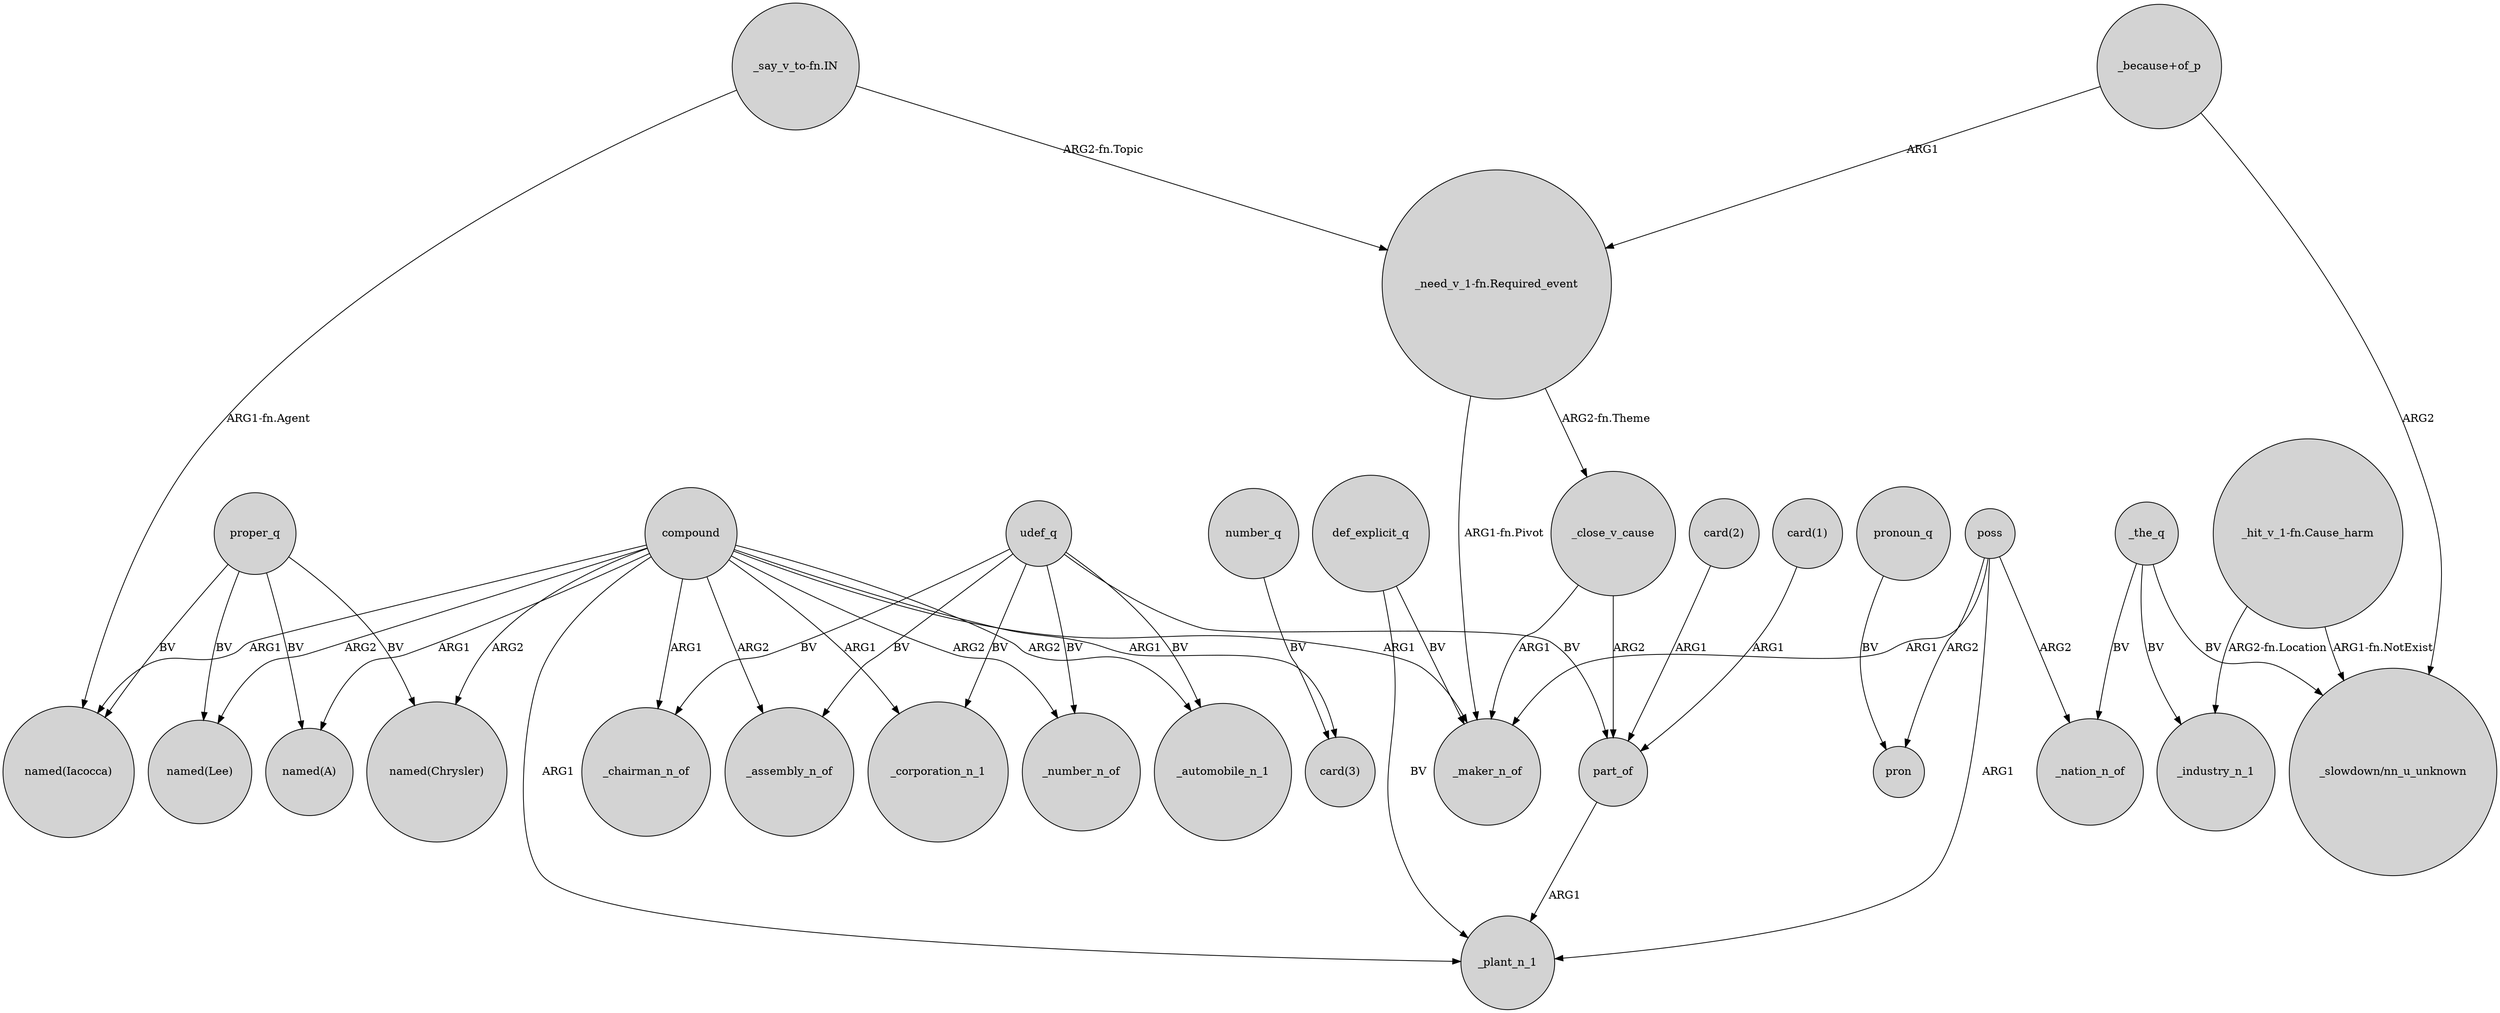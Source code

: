 digraph {
	node [shape=circle style=filled]
	compound -> "named(Lee)" [label=ARG2]
	proper_q -> "named(Iacocca)" [label=BV]
	poss -> _plant_n_1 [label=ARG1]
	udef_q -> part_of [label=BV]
	def_explicit_q -> _plant_n_1 [label=BV]
	compound -> _chairman_n_of [label=ARG1]
	udef_q -> _number_n_of [label=BV]
	def_explicit_q -> _maker_n_of [label=BV]
	proper_q -> "named(Lee)" [label=BV]
	poss -> pron [label=ARG2]
	udef_q -> _automobile_n_1 [label=BV]
	udef_q -> _assembly_n_of [label=BV]
	_the_q -> "_slowdown/nn_u_unknown" [label=BV]
	compound -> _maker_n_of [label=ARG1]
	"card(2)" -> part_of [label=ARG1]
	compound -> "named(A)" [label=ARG1]
	_close_v_cause -> part_of [label=ARG2]
	compound -> _plant_n_1 [label=ARG1]
	_the_q -> _industry_n_1 [label=BV]
	udef_q -> _chairman_n_of [label=BV]
	proper_q -> "named(Chrysler)" [label=BV]
	part_of -> _plant_n_1 [label=ARG1]
	"_because+of_p" -> "_slowdown/nn_u_unknown" [label=ARG2]
	"_need_v_1-fn.Required_event" -> _maker_n_of [label="ARG1-fn.Pivot"]
	udef_q -> _corporation_n_1 [label=BV]
	pronoun_q -> pron [label=BV]
	"_because+of_p" -> "_need_v_1-fn.Required_event" [label=ARG1]
	compound -> "named(Chrysler)" [label=ARG2]
	compound -> _corporation_n_1 [label=ARG1]
	_the_q -> _nation_n_of [label=BV]
	compound -> _automobile_n_1 [label=ARG2]
	compound -> "card(3)" [label=ARG1]
	compound -> "named(Iacocca)" [label=ARG1]
	"_say_v_to-fn.IN" -> "_need_v_1-fn.Required_event" [label="ARG2-fn.Topic"]
	"_say_v_to-fn.IN" -> "named(Iacocca)" [label="ARG1-fn.Agent"]
	"_hit_v_1-fn.Cause_harm" -> _industry_n_1 [label="ARG2-fn.Location"]
	poss -> _nation_n_of [label=ARG2]
	"_hit_v_1-fn.Cause_harm" -> "_slowdown/nn_u_unknown" [label="ARG1-fn.NotExist"]
	"card(1)" -> part_of [label=ARG1]
	"_need_v_1-fn.Required_event" -> _close_v_cause [label="ARG2-fn.Theme"]
	compound -> _number_n_of [label=ARG2]
	number_q -> "card(3)" [label=BV]
	compound -> _assembly_n_of [label=ARG2]
	poss -> _maker_n_of [label=ARG1]
	_close_v_cause -> _maker_n_of [label=ARG1]
	proper_q -> "named(A)" [label=BV]
}
